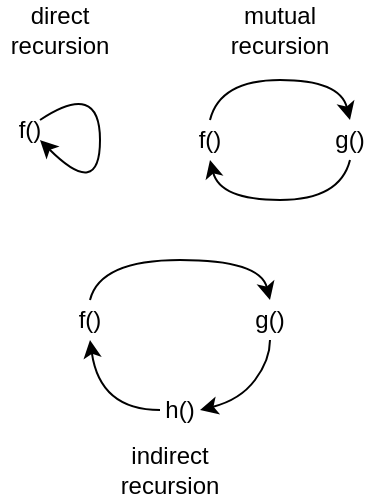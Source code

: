 <mxfile version="21.2.6" type="device">
  <diagram name="페이지-1" id="VctDhSiSyrWNx6bcICV8">
    <mxGraphModel dx="192" dy="97" grid="1" gridSize="10" guides="1" tooltips="1" connect="1" arrows="1" fold="1" page="1" pageScale="1" pageWidth="1169" pageHeight="827" math="0" shadow="0">
      <root>
        <mxCell id="0" />
        <mxCell id="1" parent="0" />
        <mxCell id="u7G95ha-4AYSGqLipf92-1" value="f()" style="text;html=1;strokeColor=none;fillColor=none;align=center;verticalAlign=middle;whiteSpace=wrap;rounded=0;" vertex="1" parent="1">
          <mxGeometry x="240" y="190" width="10" height="10" as="geometry" />
        </mxCell>
        <mxCell id="u7G95ha-4AYSGqLipf92-2" value="" style="curved=1;endArrow=classic;html=1;rounded=0;exitX=1;exitY=0;exitDx=0;exitDy=0;entryX=1;entryY=1;entryDx=0;entryDy=0;" edge="1" parent="1" source="u7G95ha-4AYSGqLipf92-1" target="u7G95ha-4AYSGqLipf92-1">
          <mxGeometry width="50" height="50" relative="1" as="geometry">
            <mxPoint x="320" y="170" as="sourcePoint" />
            <mxPoint x="400" y="150" as="targetPoint" />
            <Array as="points">
              <mxPoint x="280" y="170" />
              <mxPoint x="280" y="230" />
            </Array>
          </mxGeometry>
        </mxCell>
        <mxCell id="u7G95ha-4AYSGqLipf92-3" value="f()" style="text;html=1;strokeColor=none;fillColor=none;align=center;verticalAlign=middle;whiteSpace=wrap;rounded=0;" vertex="1" parent="1">
          <mxGeometry x="330" y="190" width="10" height="20" as="geometry" />
        </mxCell>
        <mxCell id="u7G95ha-4AYSGqLipf92-4" value="" style="curved=1;endArrow=classic;html=1;rounded=0;exitX=0.5;exitY=0;exitDx=0;exitDy=0;entryX=0.5;entryY=0;entryDx=0;entryDy=0;" edge="1" parent="1" source="u7G95ha-4AYSGqLipf92-3" target="u7G95ha-4AYSGqLipf92-5">
          <mxGeometry width="50" height="50" relative="1" as="geometry">
            <mxPoint x="410" y="170" as="sourcePoint" />
            <mxPoint x="490" y="150" as="targetPoint" />
            <Array as="points">
              <mxPoint x="340" y="170" />
              <mxPoint x="400" y="170" />
            </Array>
          </mxGeometry>
        </mxCell>
        <mxCell id="u7G95ha-4AYSGqLipf92-5" value="g()" style="text;html=1;strokeColor=none;fillColor=none;align=center;verticalAlign=middle;whiteSpace=wrap;rounded=0;" vertex="1" parent="1">
          <mxGeometry x="400" y="190" width="10" height="20" as="geometry" />
        </mxCell>
        <mxCell id="u7G95ha-4AYSGqLipf92-6" value="" style="curved=1;endArrow=classic;html=1;rounded=0;exitX=0.5;exitY=1;exitDx=0;exitDy=0;entryX=0.5;entryY=1;entryDx=0;entryDy=0;" edge="1" parent="1" source="u7G95ha-4AYSGqLipf92-5" target="u7G95ha-4AYSGqLipf92-3">
          <mxGeometry width="50" height="50" relative="1" as="geometry">
            <mxPoint x="360" y="250" as="sourcePoint" />
            <mxPoint x="420" y="250" as="targetPoint" />
            <Array as="points">
              <mxPoint x="400" y="230" />
              <mxPoint x="340" y="230" />
            </Array>
          </mxGeometry>
        </mxCell>
        <mxCell id="u7G95ha-4AYSGqLipf92-7" value="f()" style="text;html=1;strokeColor=none;fillColor=none;align=center;verticalAlign=middle;whiteSpace=wrap;rounded=0;" vertex="1" parent="1">
          <mxGeometry x="270" y="280" width="10" height="20" as="geometry" />
        </mxCell>
        <mxCell id="u7G95ha-4AYSGqLipf92-8" value="" style="curved=1;endArrow=classic;html=1;rounded=0;exitX=0.5;exitY=0;exitDx=0;exitDy=0;entryX=0.5;entryY=0;entryDx=0;entryDy=0;" edge="1" parent="1" source="u7G95ha-4AYSGqLipf92-7" target="u7G95ha-4AYSGqLipf92-9">
          <mxGeometry width="50" height="50" relative="1" as="geometry">
            <mxPoint x="350" y="260" as="sourcePoint" />
            <mxPoint x="430" y="240" as="targetPoint" />
            <Array as="points">
              <mxPoint x="280" y="260" />
              <mxPoint x="360" y="260" />
            </Array>
          </mxGeometry>
        </mxCell>
        <mxCell id="u7G95ha-4AYSGqLipf92-9" value="g()" style="text;html=1;strokeColor=none;fillColor=none;align=center;verticalAlign=middle;whiteSpace=wrap;rounded=0;" vertex="1" parent="1">
          <mxGeometry x="360" y="280" width="10" height="20" as="geometry" />
        </mxCell>
        <mxCell id="u7G95ha-4AYSGqLipf92-10" value="" style="curved=1;endArrow=classic;html=1;rounded=0;exitX=0.5;exitY=1;exitDx=0;exitDy=0;entryX=1;entryY=0.5;entryDx=0;entryDy=0;" edge="1" parent="1" source="u7G95ha-4AYSGqLipf92-9" target="u7G95ha-4AYSGqLipf92-11">
          <mxGeometry width="50" height="50" relative="1" as="geometry">
            <mxPoint x="300" y="340" as="sourcePoint" />
            <mxPoint x="360" y="340" as="targetPoint" />
            <Array as="points">
              <mxPoint x="365" y="310" />
              <mxPoint x="350" y="330" />
            </Array>
          </mxGeometry>
        </mxCell>
        <mxCell id="u7G95ha-4AYSGqLipf92-11" value="h()" style="text;html=1;strokeColor=none;fillColor=none;align=center;verticalAlign=middle;whiteSpace=wrap;rounded=0;" vertex="1" parent="1">
          <mxGeometry x="310" y="330" width="20" height="10" as="geometry" />
        </mxCell>
        <mxCell id="u7G95ha-4AYSGqLipf92-14" value="" style="curved=1;endArrow=classic;html=1;rounded=0;exitX=0;exitY=0.5;exitDx=0;exitDy=0;entryX=0.5;entryY=1;entryDx=0;entryDy=0;" edge="1" parent="1" source="u7G95ha-4AYSGqLipf92-11" target="u7G95ha-4AYSGqLipf92-7">
          <mxGeometry width="50" height="50" relative="1" as="geometry">
            <mxPoint x="370" y="300" as="sourcePoint" />
            <mxPoint x="330" y="340" as="targetPoint" />
            <Array as="points">
              <mxPoint x="280" y="335" />
            </Array>
          </mxGeometry>
        </mxCell>
        <mxCell id="u7G95ha-4AYSGqLipf92-15" value="direct recursion" style="text;html=1;strokeColor=none;fillColor=none;align=center;verticalAlign=middle;whiteSpace=wrap;rounded=0;" vertex="1" parent="1">
          <mxGeometry x="230" y="130" width="60" height="30" as="geometry" />
        </mxCell>
        <mxCell id="u7G95ha-4AYSGqLipf92-16" value="mutual recursion" style="text;html=1;strokeColor=none;fillColor=none;align=center;verticalAlign=middle;whiteSpace=wrap;rounded=0;" vertex="1" parent="1">
          <mxGeometry x="340" y="130" width="60" height="30" as="geometry" />
        </mxCell>
        <mxCell id="u7G95ha-4AYSGqLipf92-17" value="indirect recursion" style="text;html=1;strokeColor=none;fillColor=none;align=center;verticalAlign=middle;whiteSpace=wrap;rounded=0;" vertex="1" parent="1">
          <mxGeometry x="285" y="350" width="60" height="30" as="geometry" />
        </mxCell>
      </root>
    </mxGraphModel>
  </diagram>
</mxfile>
